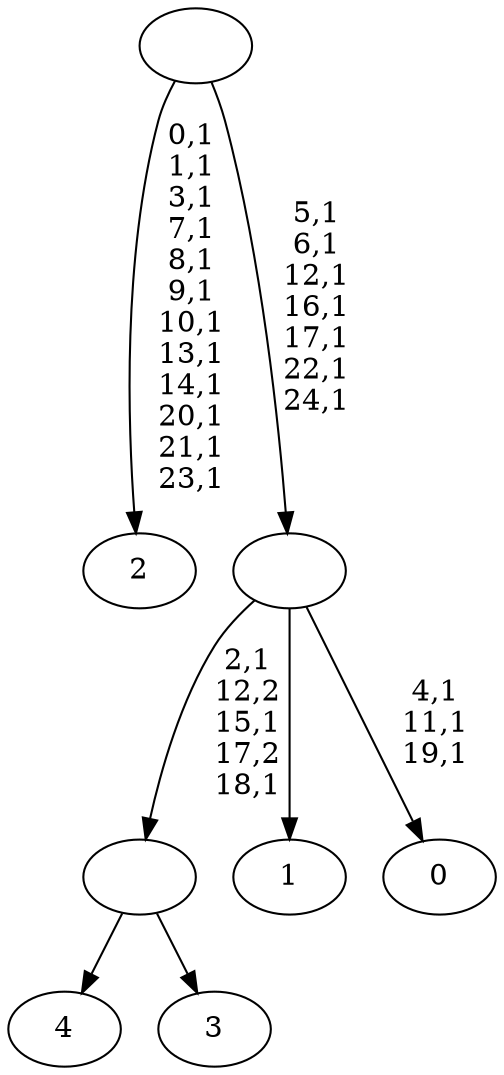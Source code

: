 digraph T {
	30 [label="4"]
	29 [label="3"]
	28 [label=""]
	25 [label="2"]
	12 [label="1"]
	11 [label="0"]
	7 [label=""]
	0 [label=""]
	28 -> 30 [label=""]
	28 -> 29 [label=""]
	7 -> 11 [label="4,1\n11,1\n19,1"]
	7 -> 28 [label="2,1\n12,2\n15,1\n17,2\n18,1"]
	7 -> 12 [label=""]
	0 -> 7 [label="5,1\n6,1\n12,1\n16,1\n17,1\n22,1\n24,1"]
	0 -> 25 [label="0,1\n1,1\n3,1\n7,1\n8,1\n9,1\n10,1\n13,1\n14,1\n20,1\n21,1\n23,1"]
}
